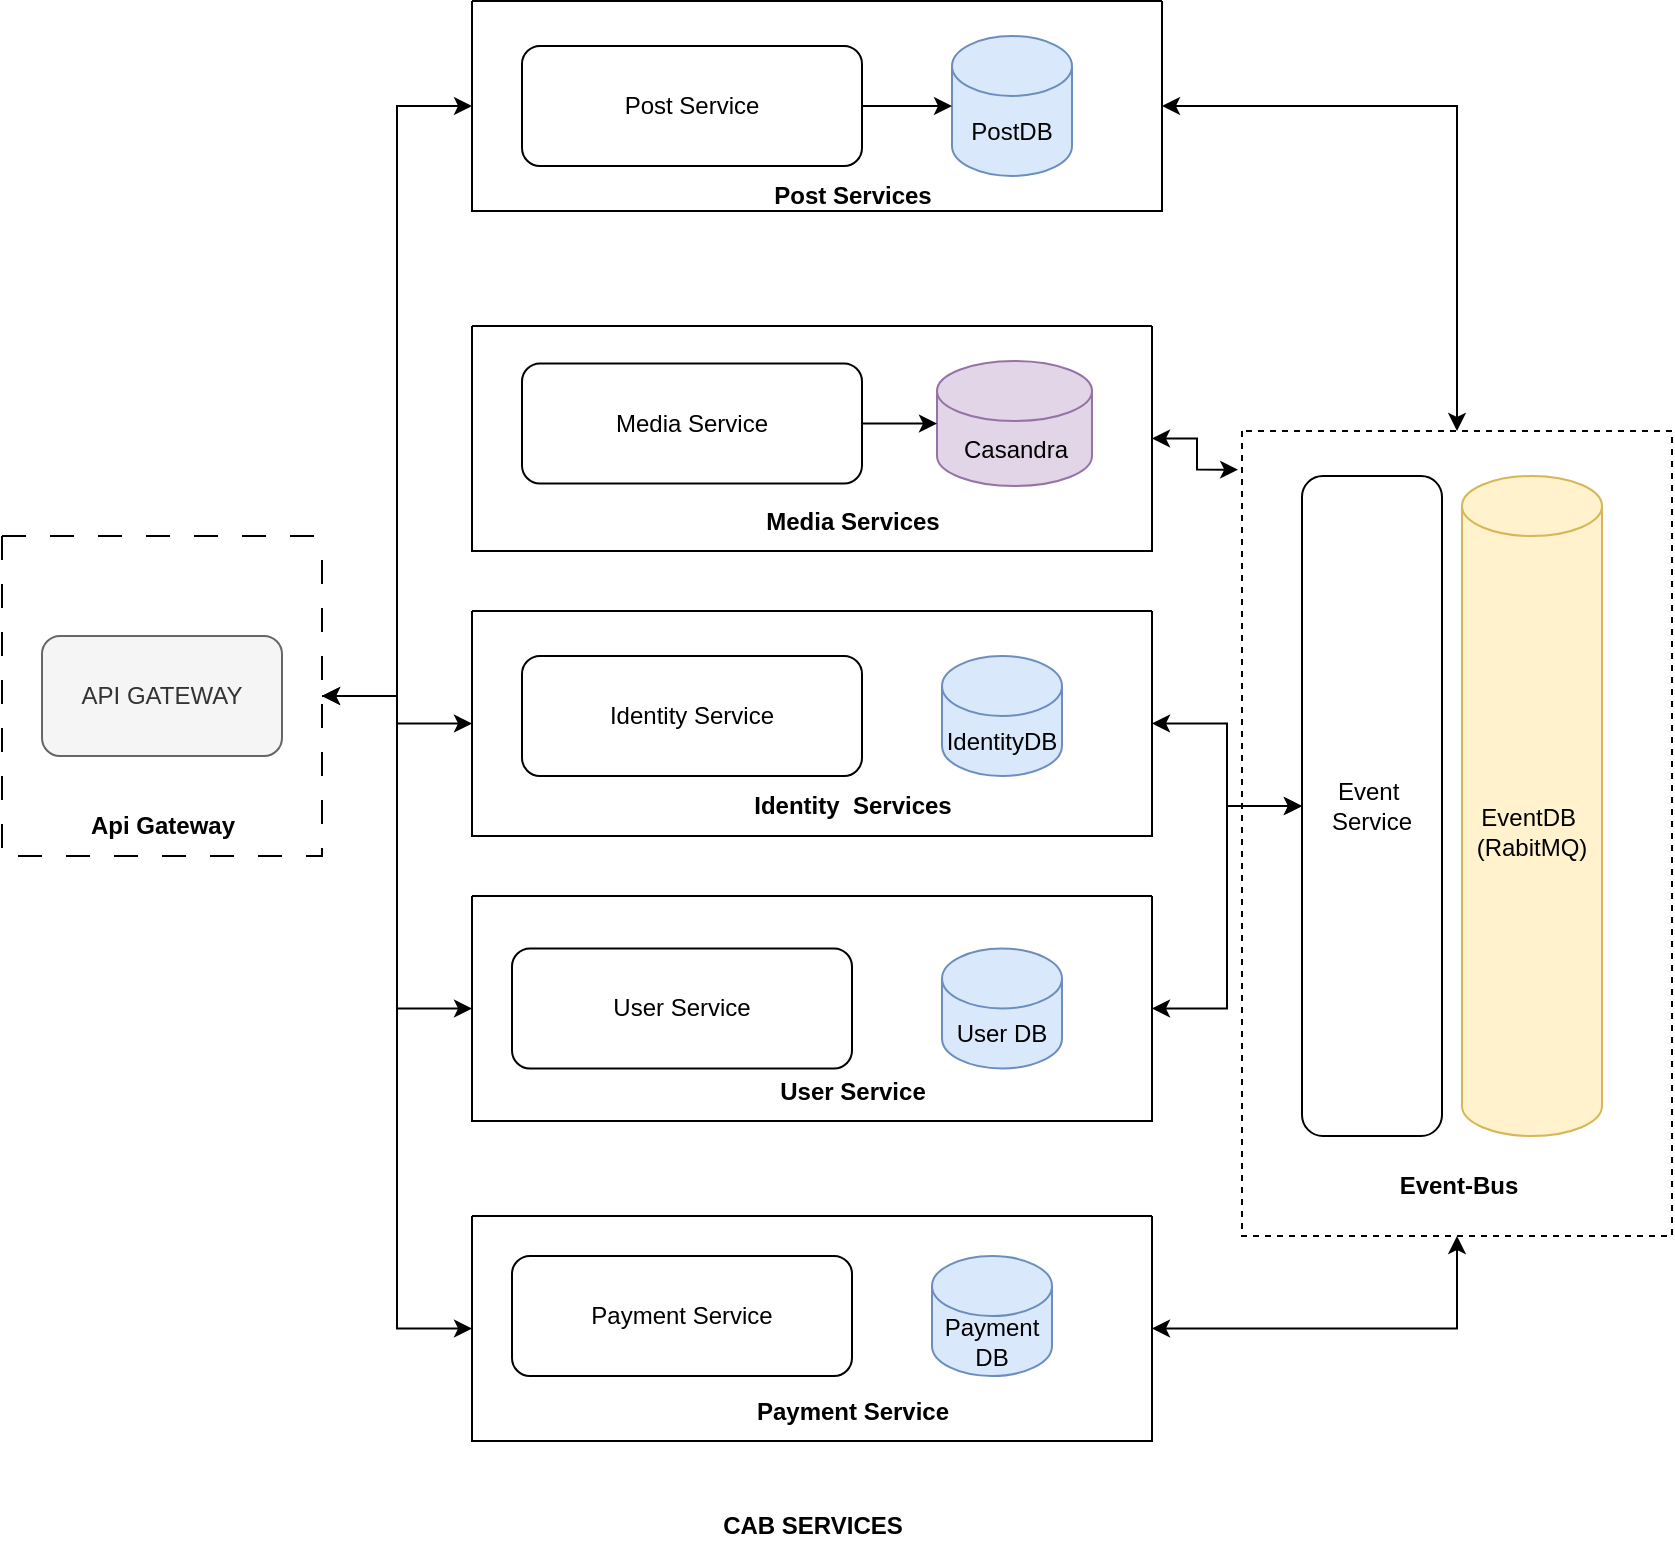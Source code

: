 <mxfile version="21.7.2" type="github">
  <diagram name="Page-1" id="iOP9NucEH-zzFqvL8uEB">
    <mxGraphModel dx="954" dy="484" grid="1" gridSize="10" guides="1" tooltips="1" connect="1" arrows="1" fold="1" page="1" pageScale="1" pageWidth="850" pageHeight="1100" math="0" shadow="0">
      <root>
        <mxCell id="0" />
        <mxCell id="1" parent="0" />
        <mxCell id="ymEb2g0kcDg-jAVKu9gT-69" value="" style="edgeStyle=orthogonalEdgeStyle;rounded=0;orthogonalLoop=1;jettySize=auto;html=1;entryX=0;entryY=0.5;entryDx=0;entryDy=0;startArrow=classic;startFill=1;" parent="1" source="ymEb2g0kcDg-jAVKu9gT-15" target="ymEb2g0kcDg-jAVKu9gT-38" edge="1">
          <mxGeometry relative="1" as="geometry" />
        </mxCell>
        <mxCell id="ymEb2g0kcDg-jAVKu9gT-70" style="edgeStyle=orthogonalEdgeStyle;rounded=0;orthogonalLoop=1;jettySize=auto;html=1;entryX=0;entryY=0.5;entryDx=0;entryDy=0;startArrow=classic;startFill=1;" parent="1" source="ymEb2g0kcDg-jAVKu9gT-15" target="ymEb2g0kcDg-jAVKu9gT-24" edge="1">
          <mxGeometry relative="1" as="geometry" />
        </mxCell>
        <mxCell id="ymEb2g0kcDg-jAVKu9gT-71" style="edgeStyle=orthogonalEdgeStyle;rounded=0;orthogonalLoop=1;jettySize=auto;html=1;entryX=0;entryY=0.5;entryDx=0;entryDy=0;" parent="1" source="ymEb2g0kcDg-jAVKu9gT-15" target="ymEb2g0kcDg-jAVKu9gT-41" edge="1">
          <mxGeometry relative="1" as="geometry" />
        </mxCell>
        <mxCell id="ymEb2g0kcDg-jAVKu9gT-72" style="edgeStyle=orthogonalEdgeStyle;rounded=0;orthogonalLoop=1;jettySize=auto;html=1;entryX=0;entryY=0.5;entryDx=0;entryDy=0;" parent="1" source="ymEb2g0kcDg-jAVKu9gT-15" target="ymEb2g0kcDg-jAVKu9gT-47" edge="1">
          <mxGeometry relative="1" as="geometry" />
        </mxCell>
        <mxCell id="ymEb2g0kcDg-jAVKu9gT-15" value="API GATEWAY" style="swimlane;startSize=0;fontColor=none;noLabel=1;dashed=1;dashPattern=12 12;" parent="1" vertex="1">
          <mxGeometry x="40" y="280" width="160" height="160" as="geometry" />
        </mxCell>
        <mxCell id="ymEb2g0kcDg-jAVKu9gT-3" value="API GATEWAY" style="rounded=1;whiteSpace=wrap;html=1;fillColor=#f5f5f5;fontColor=#333333;strokeColor=#666666;" parent="ymEb2g0kcDg-jAVKu9gT-15" vertex="1">
          <mxGeometry x="20" y="50" width="120" height="60" as="geometry" />
        </mxCell>
        <mxCell id="ymEb2g0kcDg-jAVKu9gT-30" value="&lt;b&gt;Api Gateway&lt;br&gt;&lt;/b&gt;" style="text;html=1;align=center;verticalAlign=middle;resizable=0;points=[];autosize=1;strokeColor=none;fillColor=none;" parent="ymEb2g0kcDg-jAVKu9gT-15" vertex="1">
          <mxGeometry x="35" y="130" width="90" height="30" as="geometry" />
        </mxCell>
        <mxCell id="ymEb2g0kcDg-jAVKu9gT-16" value="Identity Service" style="rounded=1;whiteSpace=wrap;html=1;" parent="1" vertex="1">
          <mxGeometry x="300" y="340" width="170" height="60" as="geometry" />
        </mxCell>
        <mxCell id="ymEb2g0kcDg-jAVKu9gT-17" value="IdentityDB" style="shape=cylinder3;whiteSpace=wrap;html=1;boundedLbl=1;backgroundOutline=1;size=15;fillColor=#dae8fc;strokeColor=#6c8ebf;" parent="1" vertex="1">
          <mxGeometry x="510" y="340" width="60" height="60" as="geometry" />
        </mxCell>
        <mxCell id="ymEb2g0kcDg-jAVKu9gT-19" value="&lt;div&gt;EventDB&amp;nbsp;&lt;/div&gt;&lt;div&gt;(RabitMQ)&lt;/div&gt;" style="shape=cylinder3;whiteSpace=wrap;html=1;boundedLbl=1;backgroundOutline=1;size=15;fillColor=#fff2cc;strokeColor=#d6b656;" parent="1" vertex="1">
          <mxGeometry x="770" y="250" width="70" height="330" as="geometry" />
        </mxCell>
        <mxCell id="ymEb2g0kcDg-jAVKu9gT-23" value="Event&amp;nbsp; Service" style="rounded=1;whiteSpace=wrap;html=1;" parent="1" vertex="1">
          <mxGeometry x="690" y="250" width="70" height="330" as="geometry" />
        </mxCell>
        <mxCell id="ymEb2g0kcDg-jAVKu9gT-60" style="rounded=0;orthogonalLoop=1;jettySize=auto;html=1;exitX=1;exitY=0.5;exitDx=0;exitDy=0;entryX=0.5;entryY=0;entryDx=0;entryDy=0;strokeColor=default;edgeStyle=orthogonalEdgeStyle;startArrow=classic;startFill=1;" parent="1" source="ymEb2g0kcDg-jAVKu9gT-24" target="ymEb2g0kcDg-jAVKu9gT-58" edge="1">
          <mxGeometry relative="1" as="geometry" />
        </mxCell>
        <mxCell id="ymEb2g0kcDg-jAVKu9gT-24" value="Post" style="swimlane;startSize=0;rounded=1;shadow=0;fontColor=none;labelBackgroundColor=none;noLabel=1;" parent="1" vertex="1">
          <mxGeometry x="275" y="12.5" width="345" height="105" as="geometry" />
        </mxCell>
        <mxCell id="ymEb2g0kcDg-jAVKu9gT-29" value="&lt;b&gt;Post Services&lt;br&gt;&lt;/b&gt;" style="text;html=1;align=center;verticalAlign=middle;resizable=0;points=[];autosize=1;strokeColor=none;fillColor=none;" parent="ymEb2g0kcDg-jAVKu9gT-24" vertex="1">
          <mxGeometry x="140" y="82.5" width="100" height="30" as="geometry" />
        </mxCell>
        <mxCell id="ymEb2g0kcDg-jAVKu9gT-4" value="Post Service" style="rounded=1;whiteSpace=wrap;html=1;" parent="ymEb2g0kcDg-jAVKu9gT-24" vertex="1">
          <mxGeometry x="25" y="22.5" width="170" height="60" as="geometry" />
        </mxCell>
        <mxCell id="ymEb2g0kcDg-jAVKu9gT-6" value="PostDB" style="shape=cylinder3;whiteSpace=wrap;html=1;boundedLbl=1;backgroundOutline=1;size=15;fillColor=#dae8fc;strokeColor=#6c8ebf;" parent="ymEb2g0kcDg-jAVKu9gT-24" vertex="1">
          <mxGeometry x="240" y="17.5" width="60" height="70" as="geometry" />
        </mxCell>
        <mxCell id="ymEb2g0kcDg-jAVKu9gT-32" value="" style="edgeStyle=orthogonalEdgeStyle;rounded=0;orthogonalLoop=1;jettySize=auto;html=1;" parent="ymEb2g0kcDg-jAVKu9gT-24" source="ymEb2g0kcDg-jAVKu9gT-4" target="ymEb2g0kcDg-jAVKu9gT-6" edge="1">
          <mxGeometry relative="1" as="geometry" />
        </mxCell>
        <mxCell id="ymEb2g0kcDg-jAVKu9gT-61" style="edgeStyle=orthogonalEdgeStyle;rounded=0;orthogonalLoop=1;jettySize=auto;html=1;entryX=-0.009;entryY=0.048;entryDx=0;entryDy=0;entryPerimeter=0;startArrow=classic;startFill=1;" parent="1" source="ymEb2g0kcDg-jAVKu9gT-33" target="ymEb2g0kcDg-jAVKu9gT-58" edge="1">
          <mxGeometry relative="1" as="geometry" />
        </mxCell>
        <mxCell id="ymEb2g0kcDg-jAVKu9gT-33" value="Post" style="swimlane;startSize=0;rounded=1;shadow=0;fontColor=none;labelBackgroundColor=none;noLabel=1;" parent="1" vertex="1">
          <mxGeometry x="275" y="175" width="340" height="112.5" as="geometry" />
        </mxCell>
        <mxCell id="ymEb2g0kcDg-jAVKu9gT-34" value="&lt;b&gt;Media Services&lt;br&gt;&lt;/b&gt;" style="text;html=1;align=center;verticalAlign=middle;resizable=0;points=[];autosize=1;strokeColor=none;fillColor=none;" parent="ymEb2g0kcDg-jAVKu9gT-33" vertex="1">
          <mxGeometry x="135" y="82.5" width="110" height="30" as="geometry" />
        </mxCell>
        <mxCell id="ymEb2g0kcDg-jAVKu9gT-1" value="Casandra" style="shape=cylinder3;whiteSpace=wrap;html=1;boundedLbl=1;backgroundOutline=1;size=15;fillColor=#e1d5e7;strokeColor=#9673a6;" parent="ymEb2g0kcDg-jAVKu9gT-33" vertex="1">
          <mxGeometry x="232.5" y="17.5" width="77.5" height="62.5" as="geometry" />
        </mxCell>
        <mxCell id="ymEb2g0kcDg-jAVKu9gT-5" value="Media Service" style="rounded=1;whiteSpace=wrap;html=1;" parent="ymEb2g0kcDg-jAVKu9gT-33" vertex="1">
          <mxGeometry x="25" y="18.75" width="170" height="60" as="geometry" />
        </mxCell>
        <mxCell id="ymEb2g0kcDg-jAVKu9gT-31" value="" style="edgeStyle=orthogonalEdgeStyle;rounded=0;orthogonalLoop=1;jettySize=auto;html=1;" parent="ymEb2g0kcDg-jAVKu9gT-33" source="ymEb2g0kcDg-jAVKu9gT-5" target="ymEb2g0kcDg-jAVKu9gT-1" edge="1">
          <mxGeometry relative="1" as="geometry" />
        </mxCell>
        <mxCell id="ymEb2g0kcDg-jAVKu9gT-65" value="" style="edgeStyle=orthogonalEdgeStyle;rounded=0;orthogonalLoop=1;jettySize=auto;html=1;startArrow=classic;startFill=1;" parent="1" source="ymEb2g0kcDg-jAVKu9gT-38" target="ymEb2g0kcDg-jAVKu9gT-23" edge="1">
          <mxGeometry relative="1" as="geometry" />
        </mxCell>
        <mxCell id="ymEb2g0kcDg-jAVKu9gT-38" value="Post" style="swimlane;startSize=0;rounded=1;shadow=0;fontColor=none;labelBackgroundColor=none;noLabel=1;" parent="1" vertex="1">
          <mxGeometry x="275" y="317.5" width="340" height="112.5" as="geometry" />
        </mxCell>
        <mxCell id="ymEb2g0kcDg-jAVKu9gT-39" value="&lt;b&gt;Identity&amp;nbsp; Services&lt;br&gt;&lt;/b&gt;" style="text;html=1;align=center;verticalAlign=middle;resizable=0;points=[];autosize=1;strokeColor=none;fillColor=none;" parent="ymEb2g0kcDg-jAVKu9gT-38" vertex="1">
          <mxGeometry x="130" y="82.5" width="120" height="30" as="geometry" />
        </mxCell>
        <mxCell id="ymEb2g0kcDg-jAVKu9gT-66" value="" style="edgeStyle=orthogonalEdgeStyle;rounded=0;orthogonalLoop=1;jettySize=auto;html=1;startArrow=classic;startFill=1;" parent="1" source="ymEb2g0kcDg-jAVKu9gT-41" target="ymEb2g0kcDg-jAVKu9gT-23" edge="1">
          <mxGeometry relative="1" as="geometry" />
        </mxCell>
        <mxCell id="ymEb2g0kcDg-jAVKu9gT-41" value="Post" style="swimlane;startSize=0;rounded=1;shadow=0;fontColor=none;labelBackgroundColor=none;noLabel=1;" parent="1" vertex="1">
          <mxGeometry x="275" y="460" width="340" height="112.5" as="geometry" />
        </mxCell>
        <mxCell id="ymEb2g0kcDg-jAVKu9gT-42" value="&lt;b&gt;User Service&lt;br&gt;&lt;/b&gt;" style="text;html=1;align=center;verticalAlign=middle;resizable=0;points=[];autosize=1;strokeColor=none;fillColor=none;" parent="ymEb2g0kcDg-jAVKu9gT-41" vertex="1">
          <mxGeometry x="140" y="82.5" width="100" height="30" as="geometry" />
        </mxCell>
        <mxCell id="ymEb2g0kcDg-jAVKu9gT-18" value="User Service" style="rounded=1;whiteSpace=wrap;html=1;" parent="ymEb2g0kcDg-jAVKu9gT-41" vertex="1">
          <mxGeometry x="20" y="26.25" width="170" height="60" as="geometry" />
        </mxCell>
        <mxCell id="ymEb2g0kcDg-jAVKu9gT-20" value="User DB" style="shape=cylinder3;whiteSpace=wrap;html=1;boundedLbl=1;backgroundOutline=1;size=15;fillColor=#dae8fc;strokeColor=#6c8ebf;" parent="ymEb2g0kcDg-jAVKu9gT-41" vertex="1">
          <mxGeometry x="235" y="26.25" width="60" height="60" as="geometry" />
        </mxCell>
        <mxCell id="ymEb2g0kcDg-jAVKu9gT-67" style="edgeStyle=orthogonalEdgeStyle;rounded=0;orthogonalLoop=1;jettySize=auto;html=1;entryX=0.5;entryY=1;entryDx=0;entryDy=0;startArrow=classic;startFill=1;" parent="1" source="ymEb2g0kcDg-jAVKu9gT-47" target="ymEb2g0kcDg-jAVKu9gT-58" edge="1">
          <mxGeometry relative="1" as="geometry" />
        </mxCell>
        <mxCell id="ymEb2g0kcDg-jAVKu9gT-47" value="Post" style="swimlane;startSize=0;rounded=1;shadow=0;fontColor=none;labelBackgroundColor=none;noLabel=1;" parent="1" vertex="1">
          <mxGeometry x="275" y="620" width="340" height="112.5" as="geometry" />
        </mxCell>
        <mxCell id="ymEb2g0kcDg-jAVKu9gT-48" value="&lt;b&gt;Payment Service&lt;br&gt;&lt;/b&gt;" style="text;html=1;align=center;verticalAlign=middle;resizable=0;points=[];autosize=1;strokeColor=none;fillColor=none;" parent="ymEb2g0kcDg-jAVKu9gT-47" vertex="1">
          <mxGeometry x="130" y="82.5" width="120" height="30" as="geometry" />
        </mxCell>
        <mxCell id="ymEb2g0kcDg-jAVKu9gT-21" value="Payment Service" style="rounded=1;whiteSpace=wrap;html=1;" parent="ymEb2g0kcDg-jAVKu9gT-47" vertex="1">
          <mxGeometry x="20" y="20" width="170" height="60" as="geometry" />
        </mxCell>
        <mxCell id="ymEb2g0kcDg-jAVKu9gT-22" value="Payment DB" style="shape=cylinder3;whiteSpace=wrap;html=1;boundedLbl=1;backgroundOutline=1;size=15;fillColor=#dae8fc;strokeColor=#6c8ebf;" parent="ymEb2g0kcDg-jAVKu9gT-47" vertex="1">
          <mxGeometry x="230" y="20" width="60" height="60" as="geometry" />
        </mxCell>
        <mxCell id="ymEb2g0kcDg-jAVKu9gT-58" value="Post" style="swimlane;startSize=0;rounded=1;shadow=0;fontColor=none;labelBackgroundColor=none;noLabel=1;dashed=1;" parent="1" vertex="1">
          <mxGeometry x="660" y="227.5" width="215" height="402.5" as="geometry" />
        </mxCell>
        <mxCell id="ymEb2g0kcDg-jAVKu9gT-59" value="&lt;b&gt;Event-Bus&lt;/b&gt;" style="text;html=1;align=center;verticalAlign=middle;resizable=0;points=[];autosize=1;strokeColor=none;fillColor=none;" parent="ymEb2g0kcDg-jAVKu9gT-58" vertex="1">
          <mxGeometry x="67.5" y="362.5" width="80" height="30" as="geometry" />
        </mxCell>
        <mxCell id="ymEb2g0kcDg-jAVKu9gT-73" value="&lt;b&gt;CAB SERVICES&lt;br&gt;&lt;/b&gt;" style="text;html=1;align=center;verticalAlign=middle;resizable=0;points=[];autosize=1;strokeColor=none;fillColor=none;" parent="1" vertex="1">
          <mxGeometry x="390" y="760" width="110" height="30" as="geometry" />
        </mxCell>
      </root>
    </mxGraphModel>
  </diagram>
</mxfile>
